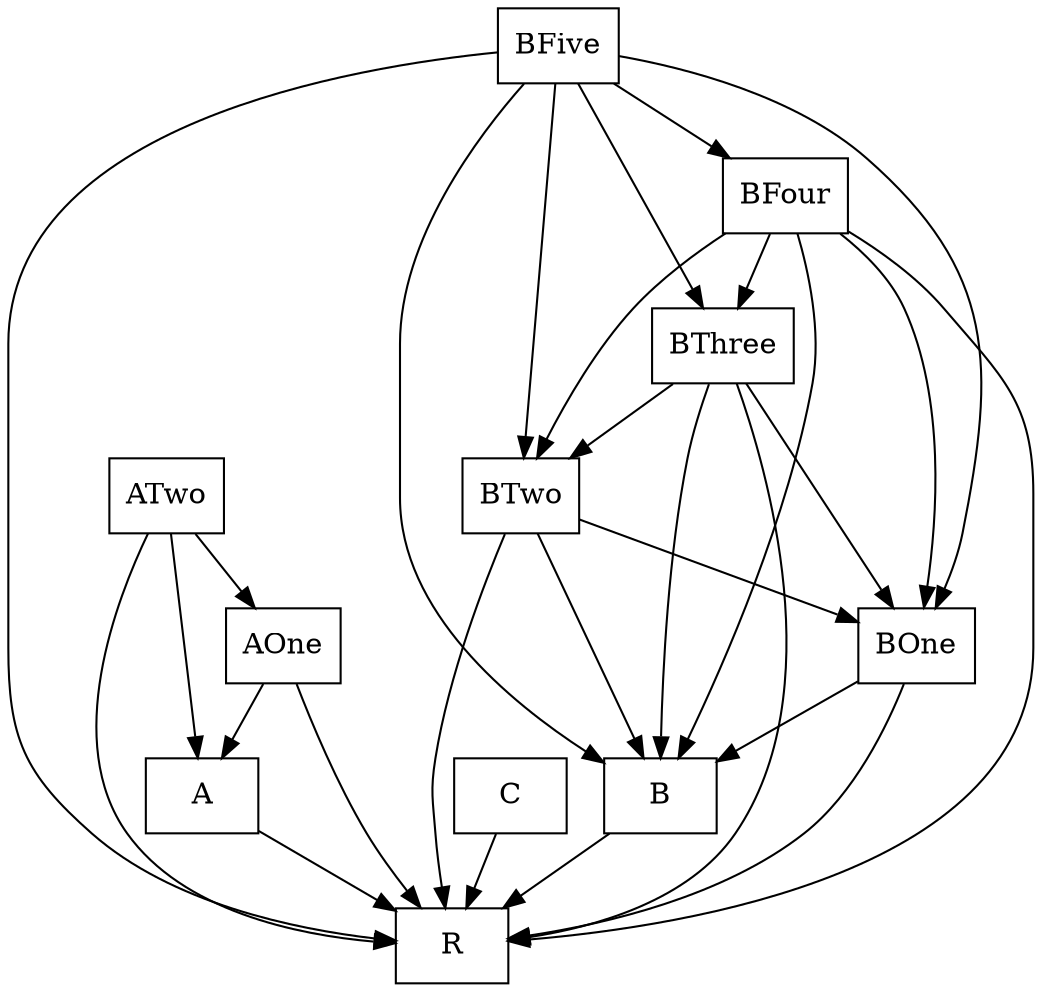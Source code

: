 digraph{
graph [rankdir=TB];
node [shape=box];
edge [arrowhead=normal];
0[label="ATwo",]
1[label="BFive",]
2[label="A",]
3[label="B",]
4[label="R",]
5[label="AOne",]
6[label="C",]
7[label="BOne",]
8[label="BFour",]
9[label="BTwo",]
10[label="BThree",]
0->2[label="",]
0->4[label="",]
0->5[label="",]
1->3[label="",]
1->4[label="",]
1->7[label="",]
1->8[label="",]
1->9[label="",]
1->10[label="",]
2->4[label="",]
3->4[label="",]
5->2[label="",]
5->4[label="",]
6->4[label="",]
7->3[label="",]
7->4[label="",]
8->3[label="",]
8->4[label="",]
8->7[label="",]
8->9[label="",]
8->10[label="",]
9->3[label="",]
9->4[label="",]
9->7[label="",]
10->3[label="",]
10->4[label="",]
10->7[label="",]
10->9[label="",]
}
